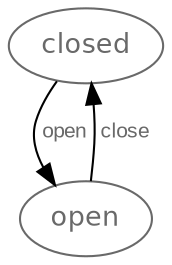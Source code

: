 digraph "fsm" {
  graph  [ fontcolor="dimgray", fontname="Helvetica", splines="spline" ];
  node  [ color="dimgray", fontcolor="dimgray", fontname="Helvetica", fontsize="13" ];
  edge  [ fontcolor="dimgray", fontname="Arial", fontsize="10" ];
  "closed";
  "open";
  "closed" -> "open" [ label=" open " ];
  "open" -> "closed" [ label=" close " ];
}